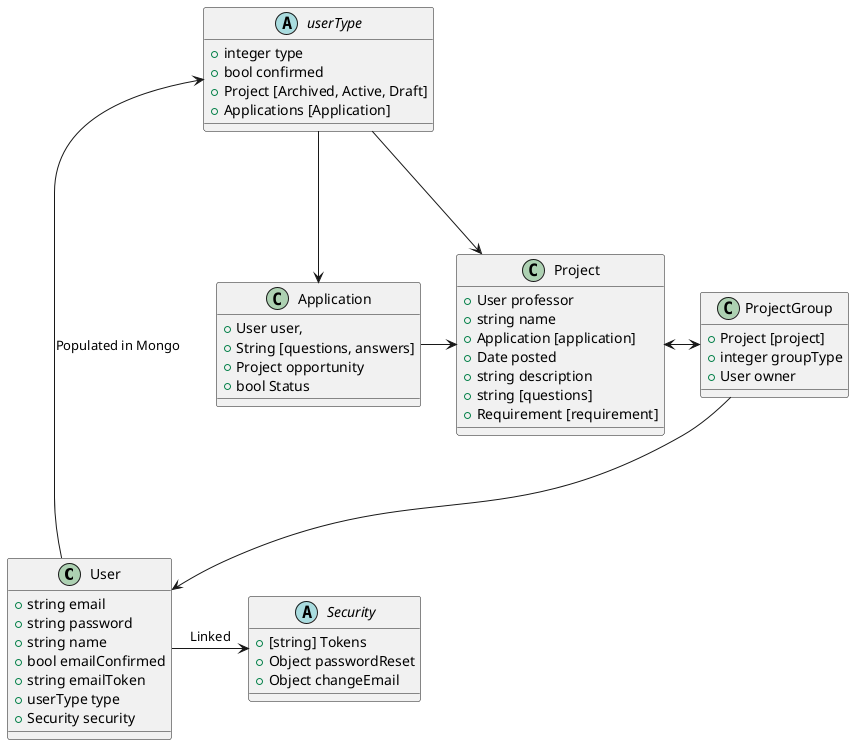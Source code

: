 @startuml class
class User {
    + string email
    + string password
    + string name
    + bool emailConfirmed
    + string emailToken
    + userType type
    + Security security
}

abstract class userType {
    + integer type
    + bool confirmed
    + Project [Archived, Active, Draft]
    + Applications [Application]
}

abstract class Security {
    + [string] Tokens
    + Object passwordReset
    + Object changeEmail
}

userType <- User : Populated in Mongo
User -> Security : Linked

class ProjectGroup {
    + Project [project]
    + integer groupType
    + User owner
}

ProjectGroup ---> User

class Project {
    + User professor
    + string name
    + Application [application]
    + Date posted
    + string description
    + string [questions]
    + Requirement [requirement]
}

Project <-> ProjectGroup
userType ---> Project

class Application {
    + User user,
    + String [questions, answers]
    + Project opportunity
    + bool Status
}

userType ---> Application 
Application -> Project

@enduml